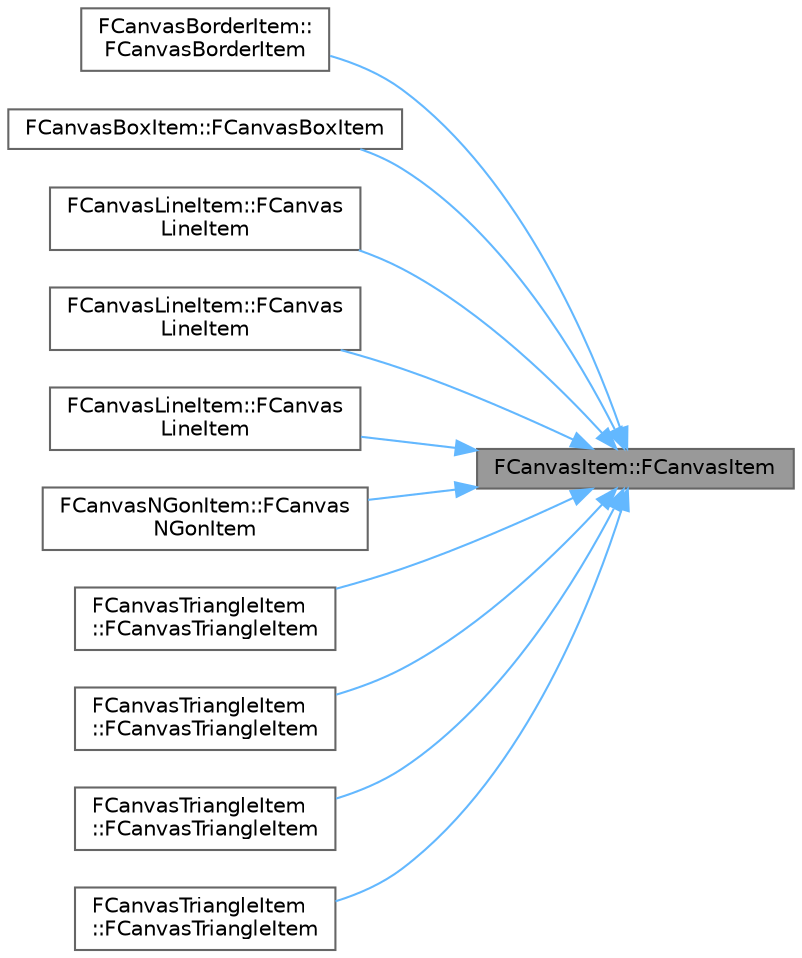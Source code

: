 digraph "FCanvasItem::FCanvasItem"
{
 // INTERACTIVE_SVG=YES
 // LATEX_PDF_SIZE
  bgcolor="transparent";
  edge [fontname=Helvetica,fontsize=10,labelfontname=Helvetica,labelfontsize=10];
  node [fontname=Helvetica,fontsize=10,shape=box,height=0.2,width=0.4];
  rankdir="RL";
  Node1 [id="Node000001",label="FCanvasItem::FCanvasItem",height=0.2,width=0.4,color="gray40", fillcolor="grey60", style="filled", fontcolor="black",tooltip="Basic render item."];
  Node1 -> Node2 [id="edge1_Node000001_Node000002",dir="back",color="steelblue1",style="solid",tooltip=" "];
  Node2 [id="Node000002",label="FCanvasBorderItem::\lFCanvasBorderItem",height=0.2,width=0.4,color="grey40", fillcolor="white", style="filled",URL="$dd/d45/classFCanvasBorderItem.html#a87447853b9d598f37ff9d306a90d43bd",tooltip="3x3 grid border with tiled frame and tiled interior."];
  Node1 -> Node3 [id="edge2_Node000001_Node000003",dir="back",color="steelblue1",style="solid",tooltip=" "];
  Node3 [id="Node000003",label="FCanvasBoxItem::FCanvasBoxItem",height=0.2,width=0.4,color="grey40", fillcolor="white", style="filled",URL="$df/d9d/classFCanvasBoxItem.html#a9199861fc247fd5bb2984bce738638b0",tooltip=" "];
  Node1 -> Node4 [id="edge3_Node000001_Node000004",dir="back",color="steelblue1",style="solid",tooltip=" "];
  Node4 [id="Node000004",label="FCanvasLineItem::FCanvas\lLineItem",height=0.2,width=0.4,color="grey40", fillcolor="white", style="filled",URL="$d2/d5a/classFCanvasLineItem.html#a249dc1ddfc0433037ae464744db9d91f",tooltip=" "];
  Node1 -> Node5 [id="edge4_Node000001_Node000005",dir="back",color="steelblue1",style="solid",tooltip=" "];
  Node5 [id="Node000005",label="FCanvasLineItem::FCanvas\lLineItem",height=0.2,width=0.4,color="grey40", fillcolor="white", style="filled",URL="$d2/d5a/classFCanvasLineItem.html#a62d2a8639e1ac4670e3b77f10e0f3ac4",tooltip="A Line."];
  Node1 -> Node6 [id="edge5_Node000001_Node000006",dir="back",color="steelblue1",style="solid",tooltip=" "];
  Node6 [id="Node000006",label="FCanvasLineItem::FCanvas\lLineItem",height=0.2,width=0.4,color="grey40", fillcolor="white", style="filled",URL="$d2/d5a/classFCanvasLineItem.html#a71b2d76ccd3d7a50205a87222bb26b97",tooltip="A Line."];
  Node1 -> Node7 [id="edge6_Node000001_Node000007",dir="back",color="steelblue1",style="solid",tooltip=" "];
  Node7 [id="Node000007",label="FCanvasNGonItem::FCanvas\lNGonItem",height=0.2,width=0.4,color="grey40", fillcolor="white", style="filled",URL="$d6/de2/classFCanvasNGonItem.html#a6ba8f93dec9abd14db60ee1fda3c7348",tooltip="NGon item Several texture tris with a common central point with a fixed radius."];
  Node1 -> Node8 [id="edge7_Node000001_Node000008",dir="back",color="steelblue1",style="solid",tooltip=" "];
  Node8 [id="Node000008",label="FCanvasTriangleItem\l::FCanvasTriangleItem",height=0.2,width=0.4,color="grey40", fillcolor="white", style="filled",URL="$d3/d7d/classFCanvasTriangleItem.html#a17f6ee5541de8ebd89b054dddaefd524",tooltip="Triangle item (no texture)"];
  Node1 -> Node9 [id="edge8_Node000001_Node000009",dir="back",color="steelblue1",style="solid",tooltip=" "];
  Node9 [id="Node000009",label="FCanvasTriangleItem\l::FCanvasTriangleItem",height=0.2,width=0.4,color="grey40", fillcolor="white", style="filled",URL="$d3/d7d/classFCanvasTriangleItem.html#a739708694fe7d9496d200dabef9230c4",tooltip="Triangle item."];
  Node1 -> Node10 [id="edge9_Node000001_Node000010",dir="back",color="steelblue1",style="solid",tooltip=" "];
  Node10 [id="Node000010",label="FCanvasTriangleItem\l::FCanvasTriangleItem",height=0.2,width=0.4,color="grey40", fillcolor="white", style="filled",URL="$d3/d7d/classFCanvasTriangleItem.html#a95bb9a0c041ec661cbede864b2f1a173",tooltip="Triangle item."];
  Node1 -> Node11 [id="edge10_Node000001_Node000011",dir="back",color="steelblue1",style="solid",tooltip=" "];
  Node11 [id="Node000011",label="FCanvasTriangleItem\l::FCanvasTriangleItem",height=0.2,width=0.4,color="grey40", fillcolor="white", style="filled",URL="$d3/d7d/classFCanvasTriangleItem.html#a05a3560f4364fa7d8338f233e7139b71",tooltip="Triangle item."];
}
